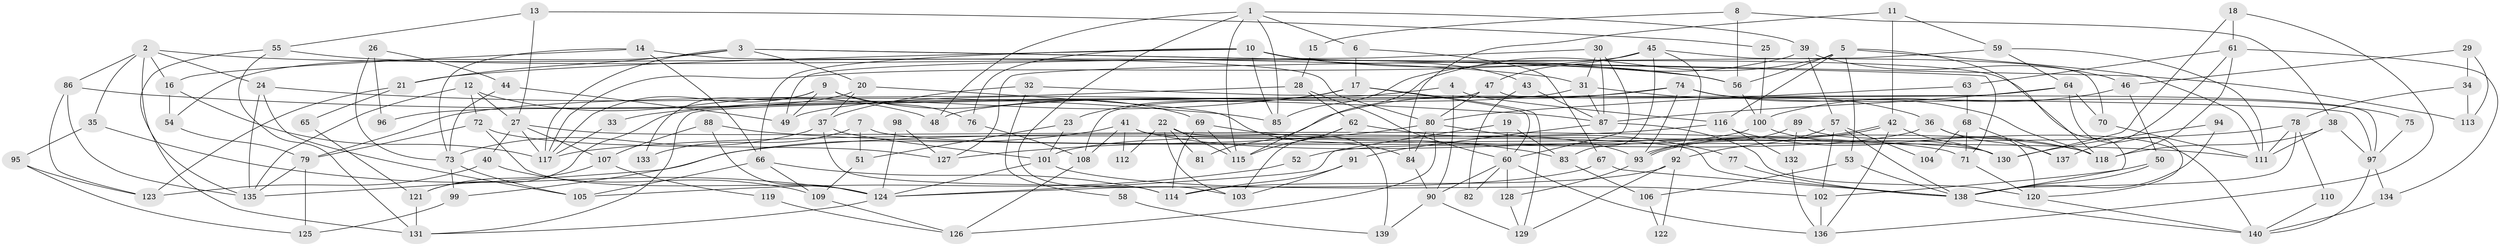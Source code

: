 // coarse degree distribution, {7: 0.13186813186813187, 8: 0.06593406593406594, 6: 0.14285714285714285, 3: 0.18681318681318682, 10: 0.02197802197802198, 2: 0.14285714285714285, 9: 0.04395604395604396, 4: 0.14285714285714285, 5: 0.10989010989010989, 11: 0.01098901098901099}
// Generated by graph-tools (version 1.1) at 2025/23/03/03/25 07:23:58]
// undirected, 140 vertices, 280 edges
graph export_dot {
graph [start="1"]
  node [color=gray90,style=filled];
  1;
  2;
  3;
  4;
  5;
  6;
  7;
  8;
  9;
  10;
  11;
  12;
  13;
  14;
  15;
  16;
  17;
  18;
  19;
  20;
  21;
  22;
  23;
  24;
  25;
  26;
  27;
  28;
  29;
  30;
  31;
  32;
  33;
  34;
  35;
  36;
  37;
  38;
  39;
  40;
  41;
  42;
  43;
  44;
  45;
  46;
  47;
  48;
  49;
  50;
  51;
  52;
  53;
  54;
  55;
  56;
  57;
  58;
  59;
  60;
  61;
  62;
  63;
  64;
  65;
  66;
  67;
  68;
  69;
  70;
  71;
  72;
  73;
  74;
  75;
  76;
  77;
  78;
  79;
  80;
  81;
  82;
  83;
  84;
  85;
  86;
  87;
  88;
  89;
  90;
  91;
  92;
  93;
  94;
  95;
  96;
  97;
  98;
  99;
  100;
  101;
  102;
  103;
  104;
  105;
  106;
  107;
  108;
  109;
  110;
  111;
  112;
  113;
  114;
  115;
  116;
  117;
  118;
  119;
  120;
  121;
  122;
  123;
  124;
  125;
  126;
  127;
  128;
  129;
  130;
  131;
  132;
  133;
  134;
  135;
  136;
  137;
  138;
  139;
  140;
  1 -- 115;
  1 -- 85;
  1 -- 6;
  1 -- 39;
  1 -- 48;
  1 -- 103;
  2 -- 31;
  2 -- 16;
  2 -- 24;
  2 -- 35;
  2 -- 86;
  2 -- 131;
  3 -- 54;
  3 -- 117;
  3 -- 20;
  3 -- 21;
  3 -- 71;
  3 -- 113;
  4 -- 116;
  4 -- 90;
  4 -- 48;
  5 -- 118;
  5 -- 111;
  5 -- 53;
  5 -- 56;
  5 -- 115;
  5 -- 116;
  6 -- 67;
  6 -- 17;
  7 -- 51;
  7 -- 130;
  7 -- 133;
  8 -- 56;
  8 -- 38;
  8 -- 15;
  9 -- 76;
  9 -- 117;
  9 -- 49;
  9 -- 69;
  9 -- 133;
  10 -- 66;
  10 -- 138;
  10 -- 21;
  10 -- 43;
  10 -- 56;
  10 -- 76;
  10 -- 85;
  11 -- 84;
  11 -- 42;
  11 -- 59;
  12 -- 48;
  12 -- 135;
  12 -- 27;
  12 -- 72;
  13 -- 27;
  13 -- 55;
  13 -- 25;
  14 -- 80;
  14 -- 73;
  14 -- 16;
  14 -- 66;
  15 -- 28;
  16 -- 117;
  16 -- 54;
  17 -- 60;
  17 -- 23;
  17 -- 33;
  17 -- 129;
  18 -- 130;
  18 -- 61;
  18 -- 136;
  19 -- 60;
  19 -- 124;
  19 -- 83;
  20 -- 37;
  20 -- 84;
  20 -- 96;
  21 -- 65;
  21 -- 123;
  22 -- 103;
  22 -- 115;
  22 -- 81;
  22 -- 112;
  22 -- 139;
  23 -- 101;
  23 -- 51;
  24 -- 85;
  24 -- 105;
  24 -- 135;
  25 -- 100;
  26 -- 44;
  26 -- 73;
  26 -- 96;
  27 -- 71;
  27 -- 40;
  27 -- 107;
  27 -- 117;
  28 -- 60;
  28 -- 79;
  28 -- 62;
  29 -- 113;
  29 -- 46;
  29 -- 34;
  30 -- 31;
  30 -- 60;
  30 -- 49;
  30 -- 87;
  31 -- 87;
  31 -- 49;
  31 -- 36;
  32 -- 37;
  32 -- 97;
  32 -- 58;
  33 -- 117;
  34 -- 78;
  34 -- 113;
  35 -- 124;
  35 -- 95;
  36 -- 137;
  36 -- 52;
  36 -- 120;
  37 -- 73;
  37 -- 114;
  37 -- 101;
  38 -- 118;
  38 -- 97;
  38 -- 111;
  39 -- 46;
  39 -- 57;
  39 -- 85;
  40 -- 123;
  40 -- 109;
  41 -- 118;
  41 -- 138;
  41 -- 99;
  41 -- 108;
  41 -- 112;
  42 -- 93;
  42 -- 93;
  42 -- 136;
  42 -- 130;
  43 -- 87;
  43 -- 82;
  44 -- 49;
  44 -- 73;
  45 -- 92;
  45 -- 70;
  45 -- 47;
  45 -- 83;
  45 -- 117;
  46 -- 100;
  46 -- 50;
  47 -- 108;
  47 -- 80;
  47 -- 97;
  50 -- 138;
  50 -- 102;
  51 -- 109;
  52 -- 105;
  53 -- 138;
  53 -- 106;
  54 -- 79;
  55 -- 56;
  55 -- 135;
  55 -- 131;
  56 -- 100;
  57 -- 138;
  57 -- 92;
  57 -- 102;
  57 -- 104;
  58 -- 139;
  59 -- 64;
  59 -- 111;
  59 -- 127;
  60 -- 128;
  60 -- 90;
  60 -- 82;
  60 -- 136;
  61 -- 118;
  61 -- 134;
  61 -- 63;
  61 -- 137;
  62 -- 115;
  62 -- 77;
  62 -- 103;
  63 -- 80;
  63 -- 68;
  64 -- 131;
  64 -- 120;
  64 -- 70;
  64 -- 87;
  65 -- 121;
  66 -- 114;
  66 -- 105;
  66 -- 109;
  67 -- 124;
  67 -- 138;
  68 -- 71;
  68 -- 104;
  68 -- 137;
  69 -- 83;
  69 -- 114;
  69 -- 115;
  70 -- 111;
  71 -- 120;
  72 -- 124;
  72 -- 79;
  72 -- 127;
  73 -- 105;
  73 -- 99;
  74 -- 93;
  74 -- 121;
  74 -- 75;
  74 -- 81;
  74 -- 118;
  75 -- 97;
  76 -- 108;
  77 -- 138;
  78 -- 135;
  78 -- 111;
  78 -- 110;
  78 -- 138;
  79 -- 135;
  79 -- 125;
  80 -- 127;
  80 -- 84;
  80 -- 93;
  80 -- 126;
  83 -- 106;
  84 -- 90;
  86 -- 87;
  86 -- 123;
  86 -- 135;
  87 -- 91;
  87 -- 120;
  88 -- 111;
  88 -- 124;
  88 -- 107;
  89 -- 93;
  89 -- 132;
  89 -- 140;
  90 -- 129;
  90 -- 139;
  91 -- 103;
  91 -- 114;
  92 -- 114;
  92 -- 122;
  92 -- 129;
  93 -- 128;
  94 -- 130;
  94 -- 138;
  95 -- 123;
  95 -- 125;
  97 -- 140;
  97 -- 134;
  98 -- 124;
  98 -- 127;
  99 -- 125;
  100 -- 101;
  100 -- 130;
  101 -- 102;
  101 -- 124;
  102 -- 136;
  106 -- 122;
  107 -- 119;
  107 -- 121;
  108 -- 126;
  109 -- 126;
  110 -- 140;
  116 -- 117;
  116 -- 118;
  116 -- 132;
  119 -- 126;
  120 -- 140;
  121 -- 131;
  124 -- 131;
  128 -- 129;
  132 -- 136;
  134 -- 140;
  138 -- 140;
}
